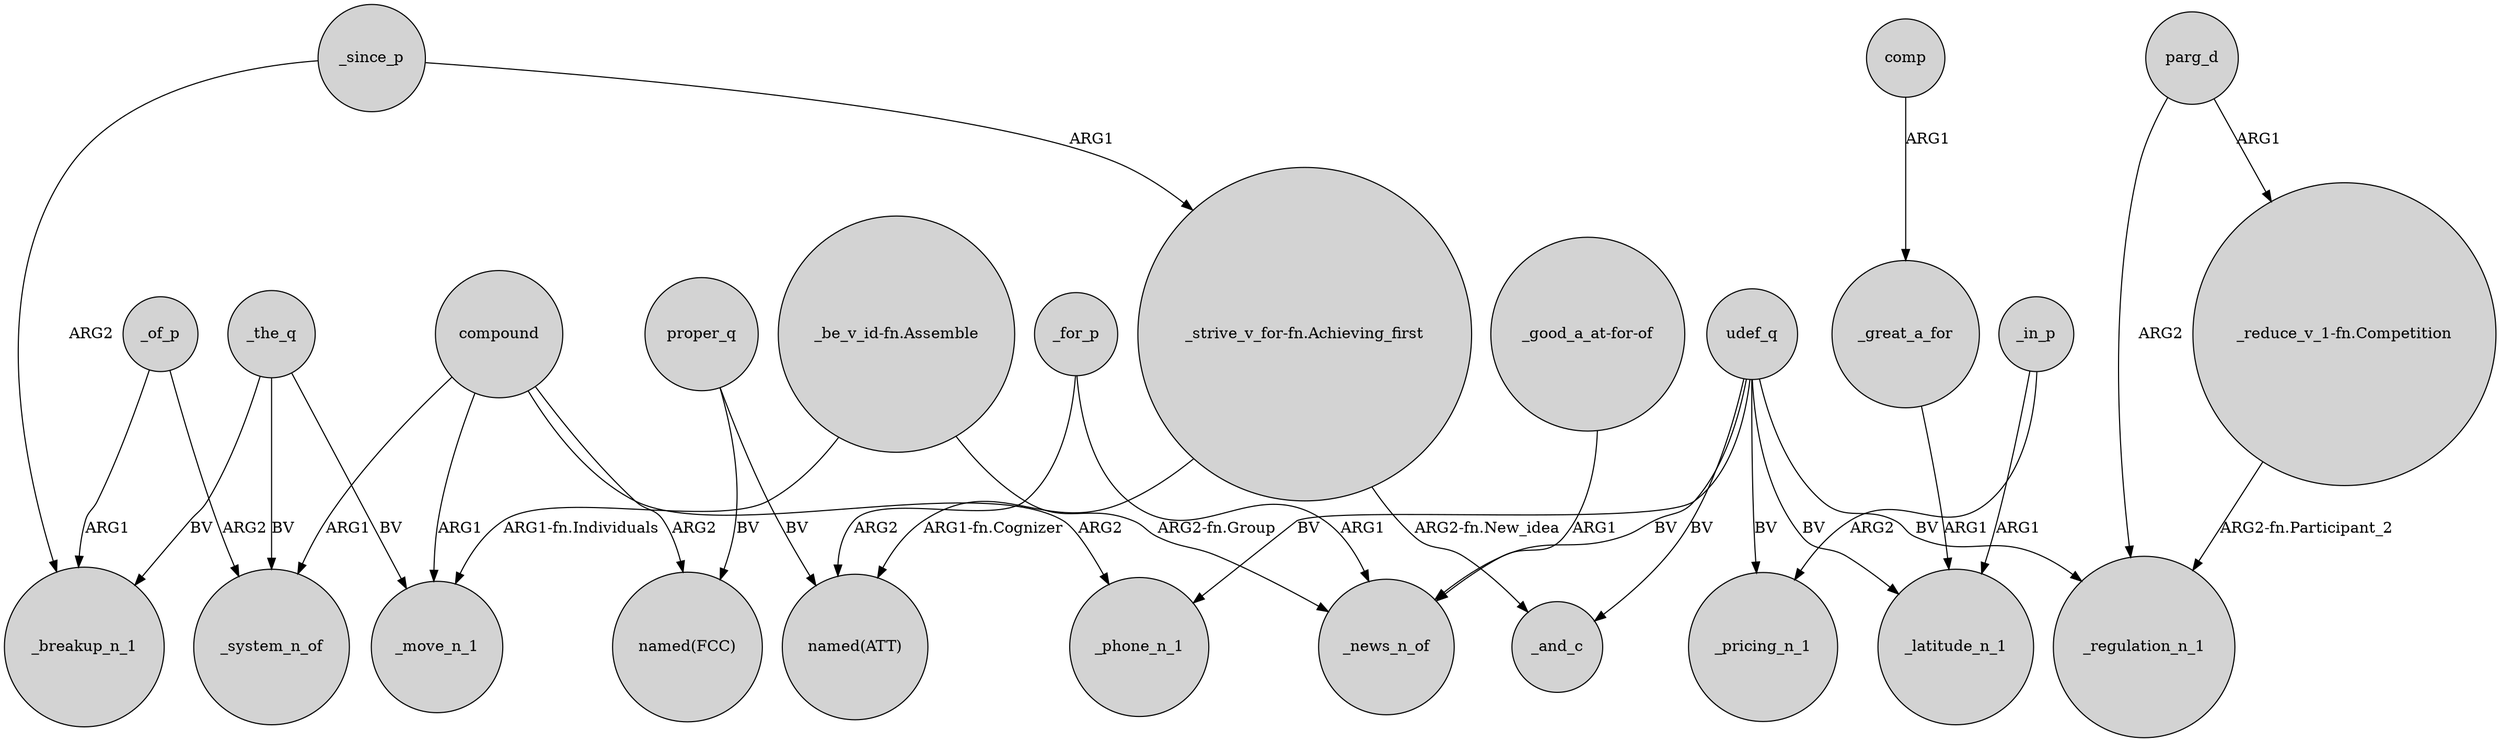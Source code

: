 digraph {
	node [shape=circle style=filled]
	compound -> _system_n_of [label=ARG1]
	proper_q -> "named(ATT)" [label=BV]
	udef_q -> _news_n_of [label=BV]
	compound -> _move_n_1 [label=ARG1]
	udef_q -> _latitude_n_1 [label=BV]
	compound -> _phone_n_1 [label=ARG2]
	_for_p -> _news_n_of [label=ARG1]
	proper_q -> "named(FCC)" [label=BV]
	_of_p -> _system_n_of [label=ARG2]
	udef_q -> _phone_n_1 [label=BV]
	_of_p -> _breakup_n_1 [label=ARG1]
	udef_q -> _and_c [label=BV]
	_the_q -> _system_n_of [label=BV]
	parg_d -> _regulation_n_1 [label=ARG2]
	_since_p -> _breakup_n_1 [label=ARG2]
	udef_q -> _pricing_n_1 [label=BV]
	"_reduce_v_1-fn.Competition" -> _regulation_n_1 [label="ARG2-fn.Participant_2"]
	_in_p -> _pricing_n_1 [label=ARG2]
	_in_p -> _latitude_n_1 [label=ARG1]
	_great_a_for -> _latitude_n_1 [label=ARG1]
	parg_d -> "_reduce_v_1-fn.Competition" [label=ARG1]
	"_strive_v_for-fn.Achieving_first" -> _and_c [label="ARG2-fn.New_idea"]
	udef_q -> _regulation_n_1 [label=BV]
	_since_p -> "_strive_v_for-fn.Achieving_first" [label=ARG1]
	"_be_v_id-fn.Assemble" -> _move_n_1 [label="ARG1-fn.Individuals"]
	"_be_v_id-fn.Assemble" -> _news_n_of [label="ARG2-fn.Group"]
	comp -> _great_a_for [label=ARG1]
	_for_p -> "named(ATT)" [label=ARG2]
	_the_q -> _breakup_n_1 [label=BV]
	compound -> "named(FCC)" [label=ARG2]
	_the_q -> _move_n_1 [label=BV]
	"_strive_v_for-fn.Achieving_first" -> "named(ATT)" [label="ARG1-fn.Cognizer"]
	"_good_a_at-for-of" -> _news_n_of [label=ARG1]
}
